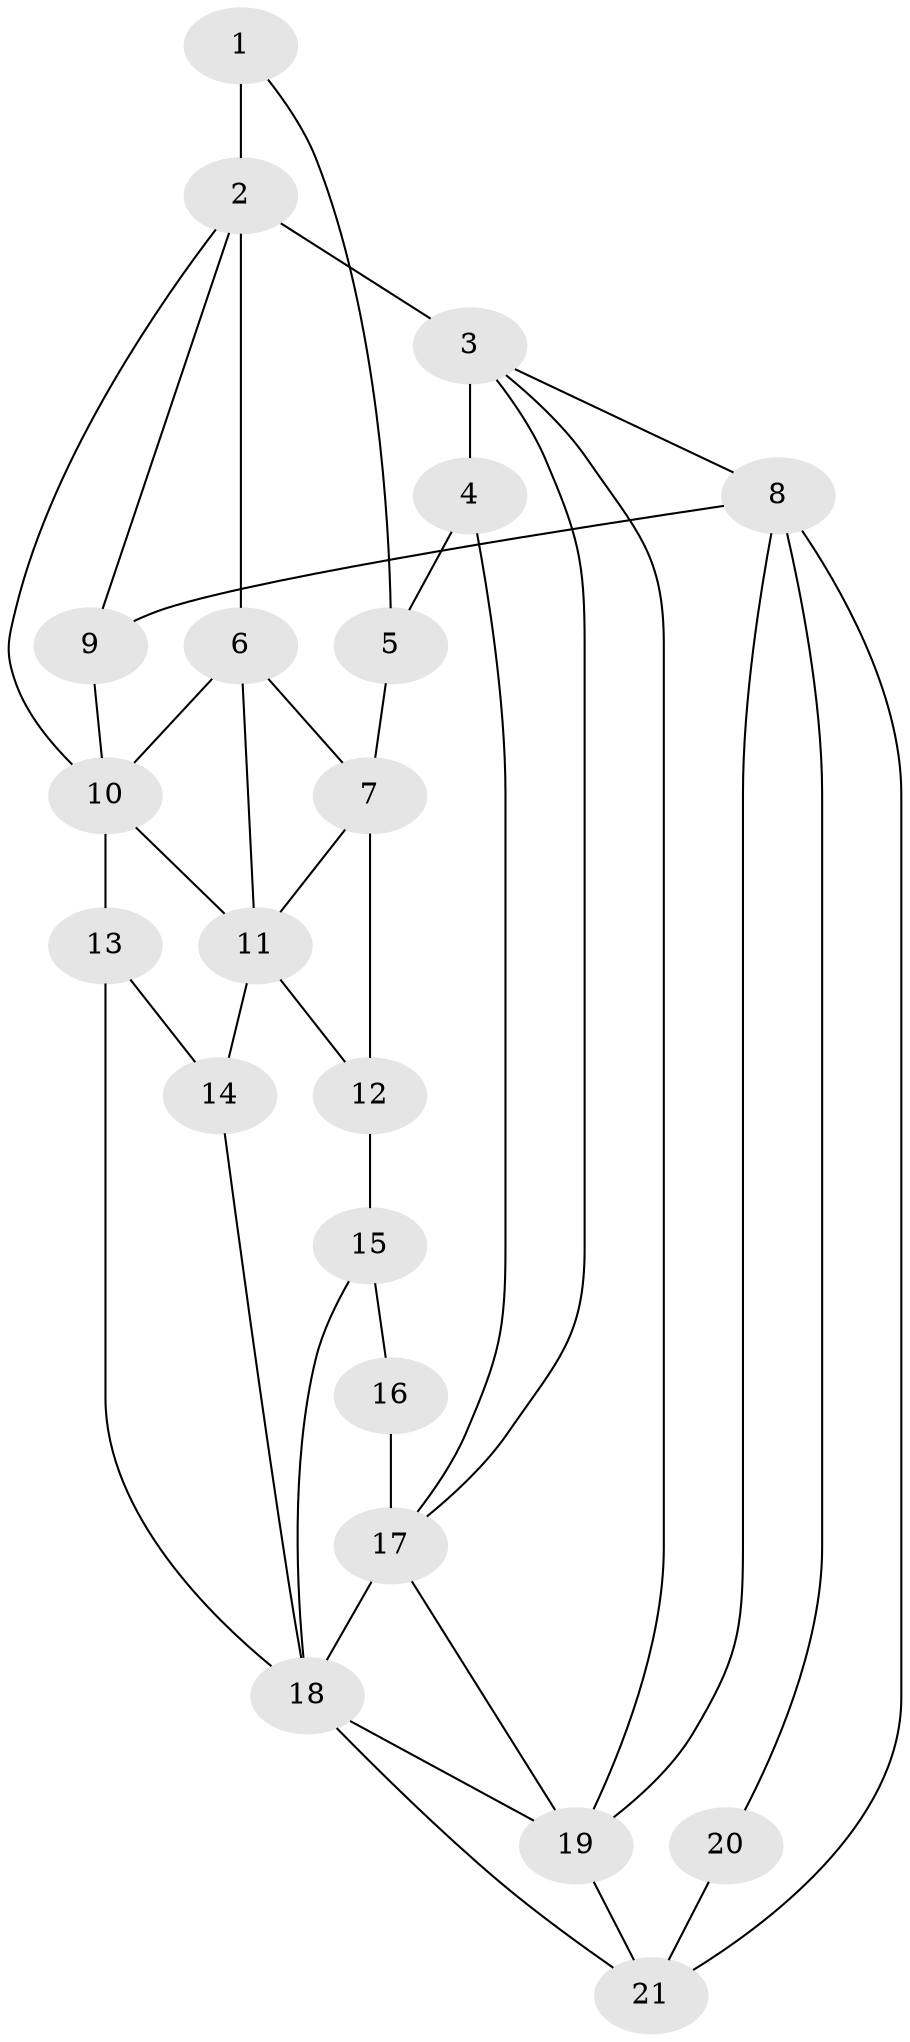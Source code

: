 // original degree distribution, {3: 0.03125, 4: 0.21875, 5: 0.5625, 6: 0.1875}
// Generated by graph-tools (version 1.1) at 2025/54/03/04/25 22:54:41]
// undirected, 21 vertices, 40 edges
graph export_dot {
  node [color=gray90,style=filled];
  1;
  2;
  3;
  4;
  5;
  6;
  7;
  8;
  9;
  10;
  11;
  12;
  13;
  14;
  15;
  16;
  17;
  18;
  19;
  20;
  21;
  1 -- 2 [weight=2.0];
  1 -- 5 [weight=1.0];
  2 -- 3 [weight=1.0];
  2 -- 6 [weight=1.0];
  2 -- 9 [weight=1.0];
  2 -- 10 [weight=1.0];
  3 -- 4 [weight=3.0];
  3 -- 8 [weight=1.0];
  3 -- 17 [weight=1.0];
  3 -- 19 [weight=1.0];
  4 -- 5 [weight=1.0];
  4 -- 17 [weight=1.0];
  5 -- 7 [weight=2.0];
  6 -- 7 [weight=1.0];
  6 -- 10 [weight=1.0];
  6 -- 11 [weight=1.0];
  7 -- 11 [weight=1.0];
  7 -- 12 [weight=1.0];
  8 -- 9 [weight=2.0];
  8 -- 19 [weight=1.0];
  8 -- 20 [weight=1.0];
  8 -- 21 [weight=1.0];
  9 -- 10 [weight=1.0];
  10 -- 11 [weight=1.0];
  10 -- 13 [weight=2.0];
  11 -- 12 [weight=2.0];
  11 -- 14 [weight=1.0];
  12 -- 15 [weight=1.0];
  13 -- 14 [weight=1.0];
  13 -- 18 [weight=2.0];
  14 -- 18 [weight=1.0];
  15 -- 16 [weight=2.0];
  15 -- 18 [weight=2.0];
  16 -- 17 [weight=2.0];
  17 -- 18 [weight=2.0];
  17 -- 19 [weight=1.0];
  18 -- 19 [weight=1.0];
  18 -- 21 [weight=2.0];
  19 -- 21 [weight=1.0];
  20 -- 21 [weight=2.0];
}
